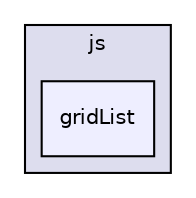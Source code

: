 digraph "libs/angular/angular-material-fileinput-master/bower_components/angular-material/modules/js/gridList" {
  compound=true
  node [ fontsize="10", fontname="Helvetica"];
  edge [ labelfontsize="10", labelfontname="Helvetica"];
  subgraph clusterdir_d897d99c4631079a19f1e8c9bbae1589 {
    graph [ bgcolor="#ddddee", pencolor="black", label="js" fontname="Helvetica", fontsize="10", URL="dir_d897d99c4631079a19f1e8c9bbae1589.html"]
  dir_c8795185784894f23eaefea637c3e324 [shape=box, label="gridList", style="filled", fillcolor="#eeeeff", pencolor="black", URL="dir_c8795185784894f23eaefea637c3e324.html"];
  }
}
